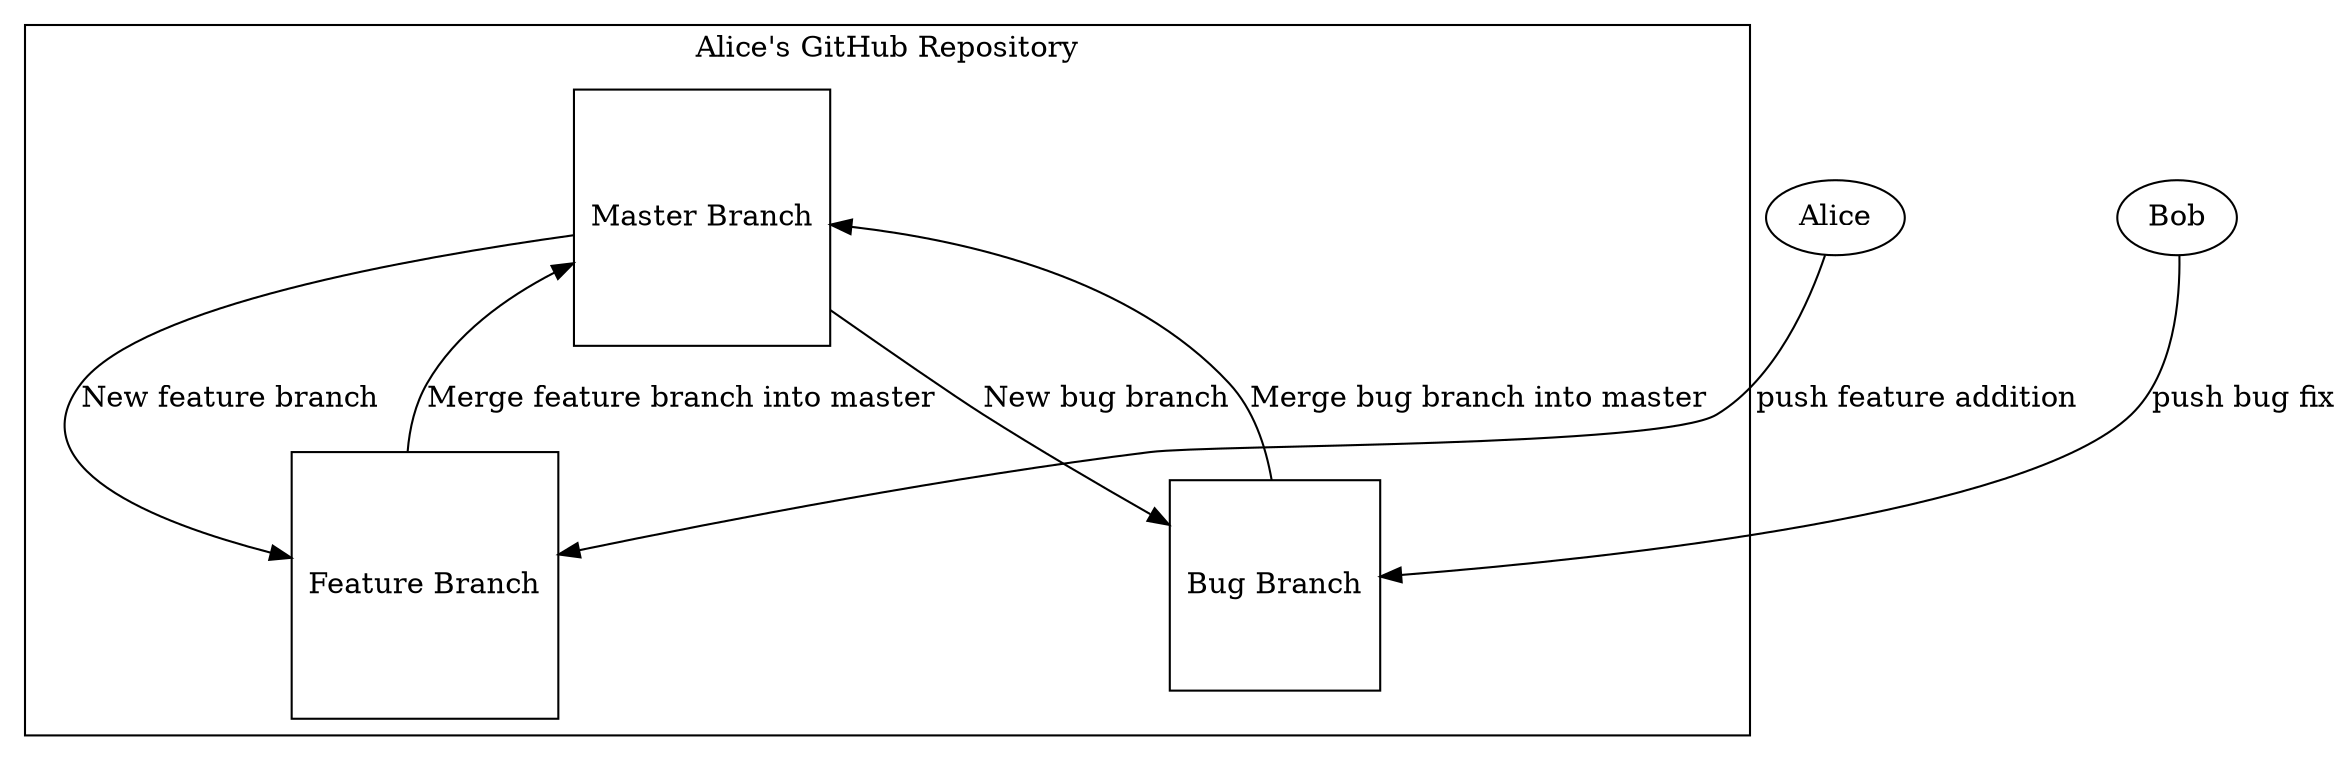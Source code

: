 digraph branch {
    subgraph cluster_repo {
        label = "Alice's GitHub Repository";
        Master [label="Master Branch", shape="square"]
        Feature [label="Feature Branch", shape="square"]
        Bug [label="Bug Branch", shape="square"]
    }

    Alice -> Feature [label="push feature addition"]
    Bob -> Bug[label="push bug fix"]
    Master -> Feature [label="New feature branch"]
    Feature -> Master [label="Merge feature branch into master"]

    Master -> Bug [label="New bug branch"]
    Bug -> Master [label="Merge bug branch into master"]
}